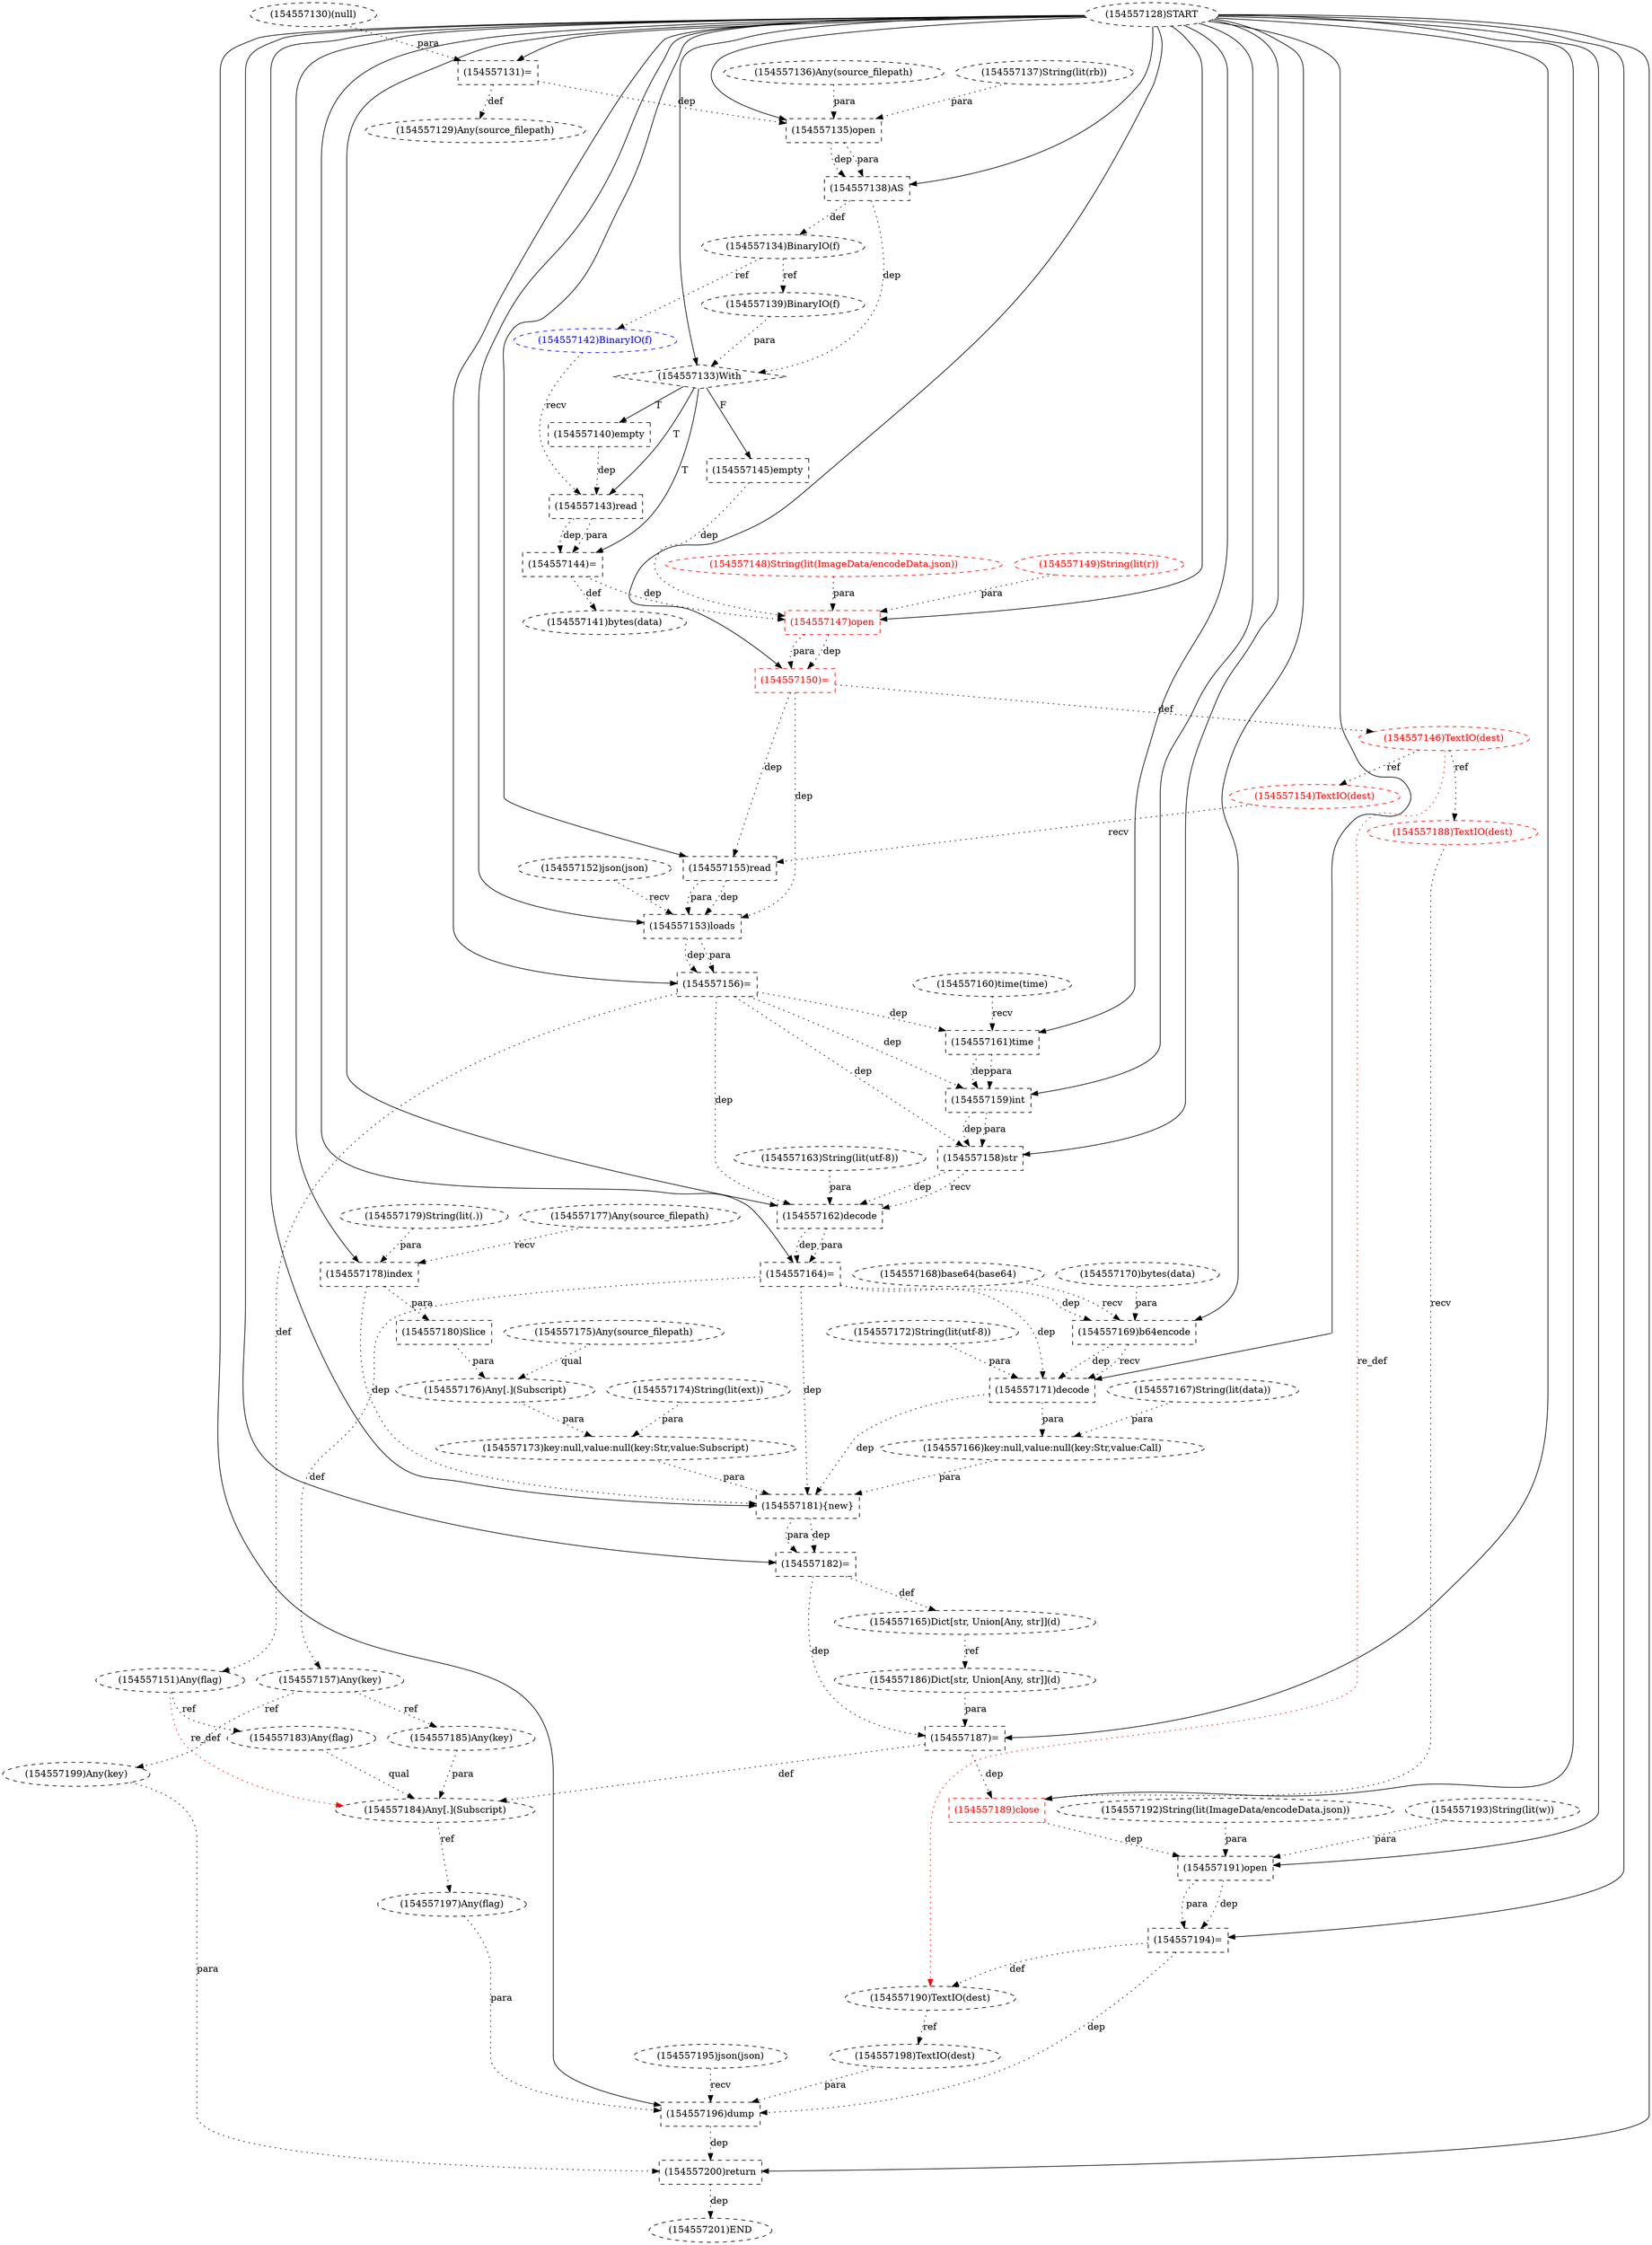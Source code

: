 digraph G {
1 [label="(154557177)Any(source_filepath)" shape=ellipse style=dashed]
2 [label="(154557191)open" shape=box style=dashed]
3 [label="(154557138)AS" shape=box style=dashed]
4 [label="(154557174)String(lit(ext))" shape=ellipse style=dashed]
5 [label="(154557137)String(lit(rb))" shape=ellipse style=dashed]
6 [label="(154557189)close" shape=box style=dashed color=red fontcolor=red]
7 [label="(154557160)time(time)" shape=ellipse style=dashed]
8 [label="(154557184)Any[.](Subscript)" shape=ellipse style=dashed]
9 [label="(154557168)base64(base64)" shape=ellipse style=dashed]
10 [label="(154557148)String(lit(ImageData/encodeData.json))" shape=ellipse style=dashed color=red fontcolor=red]
11 [label="(154557131)=" shape=box style=dashed]
12 [label="(154557186)Dict[str, Union[Any, str]](d)" shape=ellipse style=dashed]
13 [label="(154557195)json(json)" shape=ellipse style=dashed]
14 [label="(154557145)empty" shape=box style=dashed]
15 [label="(154557151)Any(flag)" shape=ellipse style=dashed]
16 [label="(154557141)bytes(data)" shape=ellipse style=dashed]
17 [label="(154557156)=" shape=box style=dashed]
18 [label="(154557164)=" shape=box style=dashed]
19 [label="(154557152)json(json)" shape=ellipse style=dashed]
20 [label="(154557153)loads" shape=box style=dashed]
21 [label="(154557187)=" shape=box style=dashed]
22 [label="(154557147)open" shape=box style=dashed color=red fontcolor=red]
23 [label="(154557158)str" shape=box style=dashed]
24 [label="(154557167)String(lit(data))" shape=ellipse style=dashed]
25 [label="(154557192)String(lit(ImageData/encodeData.json))" shape=ellipse style=dashed]
26 [label="(154557182)=" shape=box style=dashed]
27 [label="(154557130)(null)" shape=ellipse style=dashed]
28 [label="(154557190)TextIO(dest)" shape=ellipse style=dashed]
29 [label="(154557159)int" shape=box style=dashed]
30 [label="(154557165)Dict[str, Union[Any, str]](d)" shape=ellipse style=dashed]
31 [label="(154557193)String(lit(w))" shape=ellipse style=dashed]
32 [label="(154557169)b64encode" shape=box style=dashed]
33 [label="(154557178)index" shape=box style=dashed]
34 [label="(154557181){new}" shape=box style=dashed]
35 [label="(154557171)decode" shape=box style=dashed]
36 [label="(154557173)key:null,value:null(key:Str,value:Subscript)" shape=ellipse style=dashed]
37 [label="(154557157)Any(key)" shape=ellipse style=dashed]
38 [label="(154557194)=" shape=box style=dashed]
39 [label="(154557155)read" shape=box style=dashed]
40 [label="(154557183)Any(flag)" shape=ellipse style=dashed]
41 [label="(154557200)return" shape=box style=dashed]
42 [label="(154557143)read" shape=box style=dashed]
43 [label="(154557172)String(lit(utf-8))" shape=ellipse style=dashed]
44 [label="(154557136)Any(source_filepath)" shape=ellipse style=dashed]
45 [label="(154557142)BinaryIO(f)" shape=ellipse style=dashed color=blue fontcolor=blue]
46 [label="(154557154)TextIO(dest)" shape=ellipse style=dashed color=red fontcolor=red]
47 [label="(154557199)Any(key)" shape=ellipse style=dashed]
48 [label="(154557188)TextIO(dest)" shape=ellipse style=dashed color=red fontcolor=red]
49 [label="(154557144)=" shape=box style=dashed]
50 [label="(154557185)Any(key)" shape=ellipse style=dashed]
51 [label="(154557161)time" shape=box style=dashed]
52 [label="(154557180)Slice" shape=box style=dashed]
53 [label="(154557133)With" shape=diamond style=dashed]
54 [label="(154557150)=" shape=box style=dashed color=red fontcolor=red]
55 [label="(154557146)TextIO(dest)" shape=ellipse style=dashed color=red fontcolor=red]
56 [label="(154557149)String(lit(r))" shape=ellipse style=dashed color=red fontcolor=red]
57 [label="(154557176)Any[.](Subscript)" shape=ellipse style=dashed]
58 [label="(154557196)dump" shape=box style=dashed]
59 [label="(154557128)START" style=dashed]
60 [label="(154557134)BinaryIO(f)" shape=ellipse style=dashed]
61 [label="(154557140)empty" shape=box style=dashed]
62 [label="(154557163)String(lit(utf-8))" shape=ellipse style=dashed]
63 [label="(154557166)key:null,value:null(key:Str,value:Call)" shape=ellipse style=dashed]
64 [label="(154557175)Any(source_filepath)" shape=ellipse style=dashed]
65 [label="(154557129)Any(source_filepath)" shape=ellipse style=dashed]
66 [label="(154557198)TextIO(dest)" shape=ellipse style=dashed]
67 [label="(154557139)BinaryIO(f)" shape=ellipse style=dashed]
68 [label="(154557197)Any(flag)" shape=ellipse style=dashed]
69 [label="(154557162)decode" shape=box style=dashed]
70 [label="(154557170)bytes(data)" shape=ellipse style=dashed]
71 [label="(154557201)END" style=dashed]
72 [label="(154557179)String(lit(.))" shape=ellipse style=dashed]
73 [label="(154557135)open" shape=box style=dashed]
59 -> 2 [label="" style=solid];
25 -> 2 [label="para" style=dotted];
31 -> 2 [label="para" style=dotted];
6 -> 2 [label="dep" style=dotted];
59 -> 3 [label="" style=solid];
73 -> 3 [label="dep" style=dotted];
73 -> 3 [label="para" style=dotted];
59 -> 6 [label="" style=solid];
48 -> 6 [label="recv" style=dotted];
21 -> 6 [label="dep" style=dotted];
40 -> 8 [label="qual" style=dotted];
50 -> 8 [label="para" style=dotted];
21 -> 8 [label="def" style=dotted];
15 -> 8 [label="re_def" style=dotted color=red];
59 -> 11 [label="" style=solid];
27 -> 11 [label="para" style=dotted];
30 -> 12 [label="ref" style=dotted];
53 -> 14 [label="F"];
17 -> 15 [label="def" style=dotted];
49 -> 16 [label="def" style=dotted];
59 -> 17 [label="" style=solid];
20 -> 17 [label="dep" style=dotted];
20 -> 17 [label="para" style=dotted];
59 -> 18 [label="" style=solid];
69 -> 18 [label="dep" style=dotted];
69 -> 18 [label="para" style=dotted];
59 -> 20 [label="" style=solid];
19 -> 20 [label="recv" style=dotted];
39 -> 20 [label="dep" style=dotted];
39 -> 20 [label="para" style=dotted];
54 -> 20 [label="dep" style=dotted];
59 -> 21 [label="" style=solid];
12 -> 21 [label="para" style=dotted];
26 -> 21 [label="dep" style=dotted];
59 -> 22 [label="" style=solid];
10 -> 22 [label="para" style=dotted];
56 -> 22 [label="para" style=dotted];
49 -> 22 [label="dep" style=dotted];
14 -> 22 [label="dep" style=dotted];
59 -> 23 [label="" style=solid];
29 -> 23 [label="dep" style=dotted];
29 -> 23 [label="para" style=dotted];
17 -> 23 [label="dep" style=dotted];
59 -> 26 [label="" style=solid];
34 -> 26 [label="dep" style=dotted];
34 -> 26 [label="para" style=dotted];
38 -> 28 [label="def" style=dotted];
55 -> 28 [label="re_def" style=dotted color=red];
59 -> 29 [label="" style=solid];
51 -> 29 [label="dep" style=dotted];
51 -> 29 [label="para" style=dotted];
17 -> 29 [label="dep" style=dotted];
26 -> 30 [label="def" style=dotted];
59 -> 32 [label="" style=solid];
9 -> 32 [label="recv" style=dotted];
70 -> 32 [label="para" style=dotted];
18 -> 32 [label="dep" style=dotted];
59 -> 33 [label="" style=solid];
1 -> 33 [label="recv" style=dotted];
72 -> 33 [label="para" style=dotted];
59 -> 34 [label="" style=solid];
35 -> 34 [label="dep" style=dotted];
63 -> 34 [label="para" style=dotted];
33 -> 34 [label="dep" style=dotted];
36 -> 34 [label="para" style=dotted];
18 -> 34 [label="dep" style=dotted];
59 -> 35 [label="" style=solid];
32 -> 35 [label="dep" style=dotted];
32 -> 35 [label="recv" style=dotted];
43 -> 35 [label="para" style=dotted];
18 -> 35 [label="dep" style=dotted];
4 -> 36 [label="para" style=dotted];
57 -> 36 [label="para" style=dotted];
18 -> 37 [label="def" style=dotted];
59 -> 38 [label="" style=solid];
2 -> 38 [label="dep" style=dotted];
2 -> 38 [label="para" style=dotted];
59 -> 39 [label="" style=solid];
46 -> 39 [label="recv" style=dotted];
54 -> 39 [label="dep" style=dotted];
15 -> 40 [label="ref" style=dotted];
59 -> 41 [label="" style=solid];
47 -> 41 [label="para" style=dotted];
58 -> 41 [label="dep" style=dotted];
53 -> 42 [label="T"];
45 -> 42 [label="recv" style=dotted];
61 -> 42 [label="dep" style=dotted];
60 -> 45 [label="ref" style=dotted];
55 -> 46 [label="ref" style=dotted];
37 -> 47 [label="ref" style=dotted];
55 -> 48 [label="ref" style=dotted];
53 -> 49 [label="T"];
42 -> 49 [label="dep" style=dotted];
42 -> 49 [label="para" style=dotted];
37 -> 50 [label="ref" style=dotted];
59 -> 51 [label="" style=solid];
7 -> 51 [label="recv" style=dotted];
17 -> 51 [label="dep" style=dotted];
33 -> 52 [label="para" style=dotted];
59 -> 53 [label="" style=solid];
3 -> 53 [label="dep" style=dotted];
67 -> 53 [label="para" style=dotted];
59 -> 54 [label="" style=solid];
22 -> 54 [label="dep" style=dotted];
22 -> 54 [label="para" style=dotted];
54 -> 55 [label="def" style=dotted];
64 -> 57 [label="qual" style=dotted];
52 -> 57 [label="para" style=dotted];
59 -> 58 [label="" style=solid];
13 -> 58 [label="recv" style=dotted];
68 -> 58 [label="para" style=dotted];
66 -> 58 [label="para" style=dotted];
38 -> 58 [label="dep" style=dotted];
3 -> 60 [label="def" style=dotted];
53 -> 61 [label="T"];
24 -> 63 [label="para" style=dotted];
35 -> 63 [label="para" style=dotted];
11 -> 65 [label="def" style=dotted];
28 -> 66 [label="ref" style=dotted];
60 -> 67 [label="ref" style=dotted];
8 -> 68 [label="ref" style=dotted];
59 -> 69 [label="" style=solid];
23 -> 69 [label="dep" style=dotted];
23 -> 69 [label="recv" style=dotted];
62 -> 69 [label="para" style=dotted];
17 -> 69 [label="dep" style=dotted];
41 -> 71 [label="dep" style=dotted];
59 -> 73 [label="" style=solid];
44 -> 73 [label="para" style=dotted];
5 -> 73 [label="para" style=dotted];
11 -> 73 [label="dep" style=dotted];
}